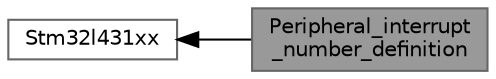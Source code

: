 digraph "Peripheral_interrupt_number_definition"
{
 // LATEX_PDF_SIZE
  bgcolor="transparent";
  edge [fontname=Helvetica,fontsize=10,labelfontname=Helvetica,labelfontsize=10];
  node [fontname=Helvetica,fontsize=10,shape=box,height=0.2,width=0.4];
  rankdir=LR;
  Node1 [id="Node000001",label="Peripheral_interrupt\l_number_definition",height=0.2,width=0.4,color="gray40", fillcolor="grey60", style="filled", fontcolor="black",tooltip=" "];
  Node2 [id="Node000002",label="Stm32l431xx",height=0.2,width=0.4,color="grey40", fillcolor="white", style="filled",URL="$group__stm32l431xx.html",tooltip=" "];
  Node2->Node1 [shape=plaintext, dir="back", style="solid"];
}
